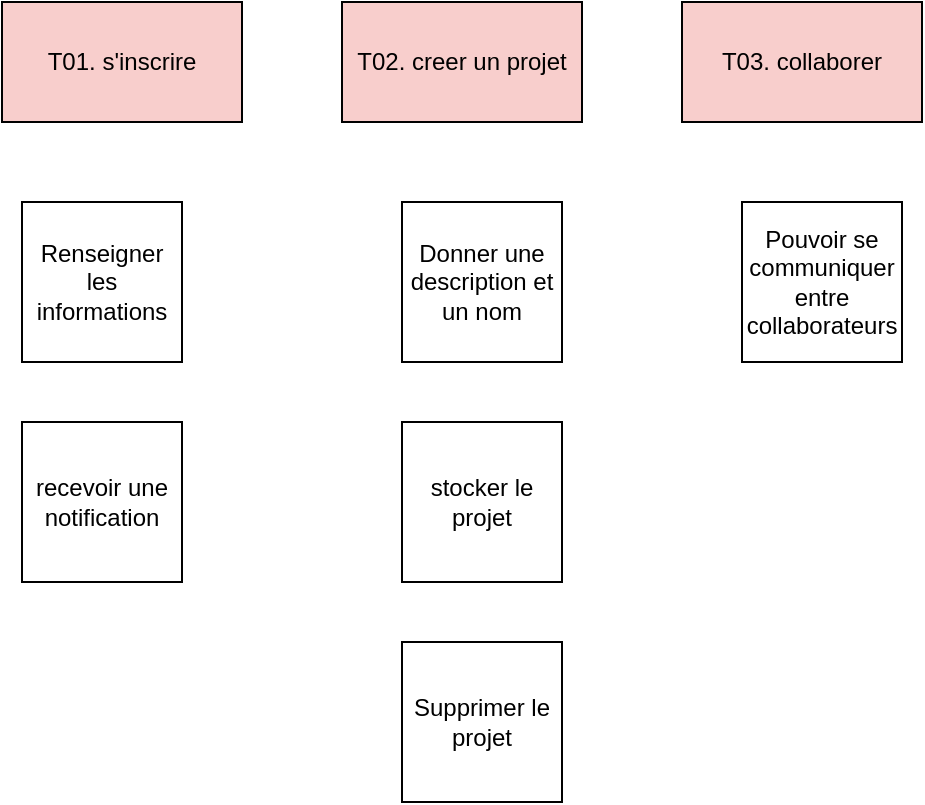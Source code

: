 <mxGraphModel dx="782" dy="521" grid="1" gridSize="10" guides="1" tooltips="1" connect="1" arrows="1" fold="1" page="1" pageScale="1" pageWidth="827" pageHeight="1169" math="0" shadow="0">
  <root>
    <mxCell id="0" />
    <mxCell id="1" parent="0" />
    <mxCell id="_Vjc8NUrI6-QFcDWvdmF-1" value="T01. s&#39;inscrire" style="rounded=0;whiteSpace=wrap;html=1;fillColor=#f8cecc;" parent="1" vertex="1">
      <mxGeometry x="100" y="110" width="120" height="60" as="geometry" />
    </mxCell>
    <mxCell id="_Vjc8NUrI6-QFcDWvdmF-2" value="T02. creer un projet" style="rounded=0;whiteSpace=wrap;html=1;fillColor=#f8cecc;" parent="1" vertex="1">
      <mxGeometry x="270" y="110" width="120" height="60" as="geometry" />
    </mxCell>
    <mxCell id="_Vjc8NUrI6-QFcDWvdmF-3" value="T03. collaborer" style="rounded=0;whiteSpace=wrap;html=1;fillColor=#f8cecc;" parent="1" vertex="1">
      <mxGeometry x="440" y="110" width="120" height="60" as="geometry" />
    </mxCell>
    <mxCell id="_Vjc8NUrI6-QFcDWvdmF-5" value="Renseigner les informations " style="whiteSpace=wrap;html=1;aspect=fixed;" parent="1" vertex="1">
      <mxGeometry x="110" y="210" width="80" height="80" as="geometry" />
    </mxCell>
    <mxCell id="_Vjc8NUrI6-QFcDWvdmF-6" value="Donner une description et un nom " style="whiteSpace=wrap;html=1;aspect=fixed;" parent="1" vertex="1">
      <mxGeometry x="300" y="210" width="80" height="80" as="geometry" />
    </mxCell>
    <mxCell id="_Vjc8NUrI6-QFcDWvdmF-7" value="Pouvoir se communiquer entre collaborateurs " style="whiteSpace=wrap;html=1;aspect=fixed;" parent="1" vertex="1">
      <mxGeometry x="470" y="210" width="80" height="80" as="geometry" />
    </mxCell>
    <mxCell id="_Vjc8NUrI6-QFcDWvdmF-8" value="recevoir une notification " style="whiteSpace=wrap;html=1;aspect=fixed;" parent="1" vertex="1">
      <mxGeometry x="110" y="320" width="80" height="80" as="geometry" />
    </mxCell>
    <mxCell id="_Vjc8NUrI6-QFcDWvdmF-9" value="stocker le projet" style="whiteSpace=wrap;html=1;aspect=fixed;" parent="1" vertex="1">
      <mxGeometry x="300" y="320" width="80" height="80" as="geometry" />
    </mxCell>
    <mxCell id="_Vjc8NUrI6-QFcDWvdmF-13" value="Supprimer le projet " style="whiteSpace=wrap;html=1;aspect=fixed;fillColor=none;" parent="1" vertex="1">
      <mxGeometry x="300" y="430" width="80" height="80" as="geometry" />
    </mxCell>
  </root>
</mxGraphModel>

